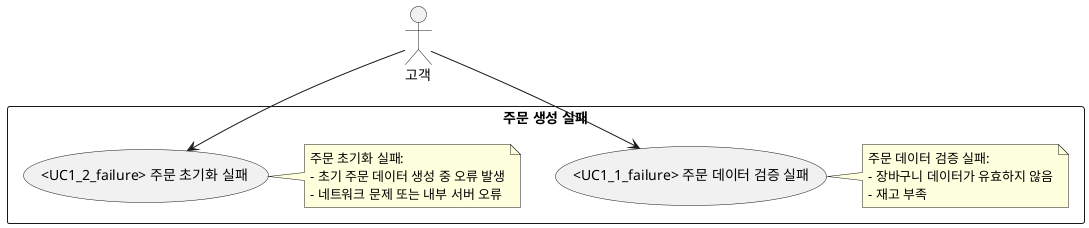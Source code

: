 @startuml
actor "고객" as Customer

rectangle "주문 생성 실패" {
  usecase "<UC1_1_failure> 주문 데이터 검증 실패" as UC1_1_failure
  note right
  주문 데이터 검증 실패:
  - 장바구니 데이터가 유효하지 않음
  - 재고 부족
  end note

  usecase "<UC1_2_failure> 주문 초기화 실패" as UC1_2_failure
  note right
  주문 초기화 실패:
  - 초기 주문 데이터 생성 중 오류 발생
  - 네트워크 문제 또는 내부 서버 오류
  end note
}

Customer --> UC1_1_failure
Customer --> UC1_2_failure
@enduml
